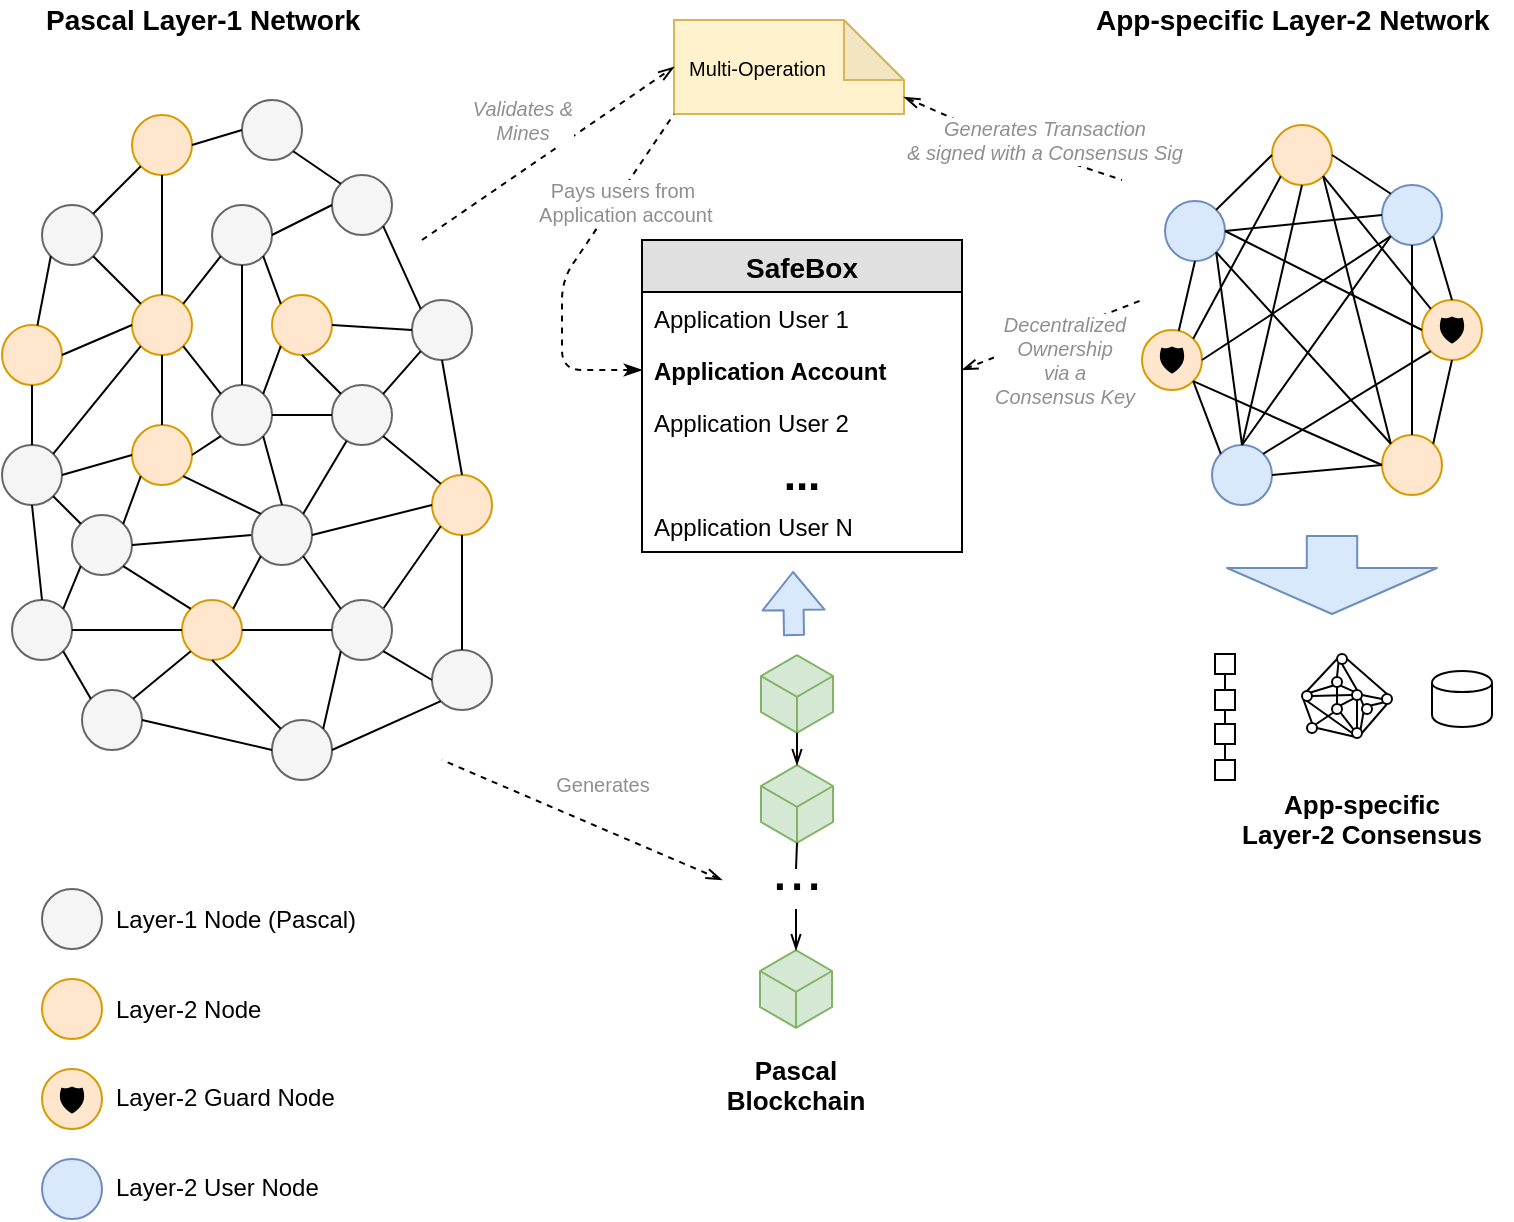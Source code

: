<mxfile version="11.2.3" pages="1"><diagram id="-ZQ9ge2ouqQaRFWxQ9Yk" name="Page-1"><mxGraphModel page="1" shadow="0" grid="1" dx="1038" dy="601" gridSize="10" guides="1" tooltips="1" connect="1" arrows="1" fold="1" pageScale="1" pageWidth="827" pageHeight="1169" math="0"><root><mxCell id="0"/><mxCell id="1" parent="0"/><mxCell id="J_0wgWNK7vFdRWLCr3R7-42" value="" style="ellipse;whiteSpace=wrap;html=1;aspect=fixed;rounded=0;fontSize=10;align=left;fillColor=#f5f5f5;strokeColor=#666666;fontColor=#333333;" parent="1" vertex="1"><mxGeometry x="40" width="30" height="30" as="geometry" y="132.5"/></mxCell><mxCell id="J_0wgWNK7vFdRWLCr3R7-43" value="" style="ellipse;whiteSpace=wrap;html=1;aspect=fixed;rounded=0;fontSize=10;align=left;fillColor=#ffe6cc;strokeColor=#d79b00;" parent="1" vertex="1"><mxGeometry x="85" width="30" height="30" as="geometry" y="87.5"/></mxCell><mxCell id="J_0wgWNK7vFdRWLCr3R7-44" value="" style="ellipse;whiteSpace=wrap;html=1;aspect=fixed;rounded=0;fontSize=10;align=left;fillColor=#ffe6cc;strokeColor=#d79b00;" parent="1" vertex="1"><mxGeometry x="85" width="30" height="30" as="geometry" y="177.5"/></mxCell><mxCell id="J_0wgWNK7vFdRWLCr3R7-45" value="" style="ellipse;whiteSpace=wrap;html=1;aspect=fixed;rounded=0;fontSize=10;align=left;fillColor=#f5f5f5;strokeColor=#666666;fontColor=#333333;" parent="1" vertex="1"><mxGeometry x="125" width="30" height="30" as="geometry" y="132.5"/></mxCell><mxCell id="J_0wgWNK7vFdRWLCr3R7-46" value="" style="endArrow=none;startArrow=none;html=1;fontSize=10;entryX=0;entryY=0;entryDx=0;entryDy=0;exitX=1;exitY=1;exitDx=0;exitDy=0;endFill=0;startFill=0;" target="J_0wgWNK7vFdRWLCr3R7-44" parent="1" source="J_0wgWNK7vFdRWLCr3R7-42" edge="1"><mxGeometry width="50" height="50" as="geometry" relative="1"><mxPoint x="45" as="sourcePoint" y="282.5"/><mxPoint x="95" as="targetPoint" y="232.5"/></mxGeometry></mxCell><mxCell id="J_0wgWNK7vFdRWLCr3R7-47" value="" style="endArrow=none;startArrow=none;html=1;fontSize=10;entryX=1;entryY=0;entryDx=0;entryDy=0;exitX=0;exitY=1;exitDx=0;exitDy=0;startFill=0;endFill=0;" target="J_0wgWNK7vFdRWLCr3R7-44" parent="1" source="J_0wgWNK7vFdRWLCr3R7-45" edge="1"><mxGeometry width="50" height="50" as="geometry" relative="1"><mxPoint x="45" as="sourcePoint" y="282.5"/><mxPoint x="95" as="targetPoint" y="232.5"/></mxGeometry></mxCell><mxCell id="J_0wgWNK7vFdRWLCr3R7-48" value="" style="endArrow=none;startArrow=none;html=1;fontSize=10;entryX=0;entryY=1;entryDx=0;entryDy=0;exitX=1;exitY=0;exitDx=0;exitDy=0;strokeWidth=1;startFill=0;endFill=0;" target="J_0wgWNK7vFdRWLCr3R7-43" parent="1" source="J_0wgWNK7vFdRWLCr3R7-42" edge="1"><mxGeometry width="50" height="50" as="geometry" relative="1"><mxPoint x="45" as="sourcePoint" y="282.5"/><mxPoint x="95" as="targetPoint" y="232.5"/></mxGeometry></mxCell><mxCell id="J_0wgWNK7vFdRWLCr3R7-49" value="" style="ellipse;whiteSpace=wrap;html=1;aspect=fixed;rounded=0;fontSize=10;align=left;fillColor=#f5f5f5;strokeColor=#666666;fontColor=#333333;" parent="1" vertex="1"><mxGeometry x="20" width="30" height="30" as="geometry" y="252.5"/></mxCell><mxCell id="J_0wgWNK7vFdRWLCr3R7-50" value="" style="ellipse;whiteSpace=wrap;html=1;aspect=fixed;rounded=0;fontSize=10;align=left;fillColor=#ffe6cc;strokeColor=#d79b00;" parent="1" vertex="1"><mxGeometry x="85" width="30" height="30" as="geometry" y="242.5"/></mxCell><mxCell id="J_0wgWNK7vFdRWLCr3R7-51" value="" style="ellipse;whiteSpace=wrap;html=1;aspect=fixed;rounded=0;fontSize=10;align=left;fillColor=#ffe6cc;strokeColor=#d79b00;" parent="1" vertex="1"><mxGeometry x="20" width="30" height="30" as="geometry" y="192.5"/></mxCell><mxCell id="J_0wgWNK7vFdRWLCr3R7-52" value="" style="ellipse;whiteSpace=wrap;html=1;aspect=fixed;rounded=0;fontSize=10;align=left;fillColor=#f5f5f5;strokeColor=#666666;fontColor=#333333;" parent="1" vertex="1"><mxGeometry x="55" width="30" height="30" as="geometry" y="287.5"/></mxCell><mxCell id="J_0wgWNK7vFdRWLCr3R7-53" value="" style="endArrow=none;startArrow=none;html=1;fontSize=10;entryX=0.5;entryY=1;entryDx=0;entryDy=0;exitX=0.5;exitY=0;exitDx=0;exitDy=0;startFill=0;endFill=0;" target="J_0wgWNK7vFdRWLCr3R7-51" parent="1" source="J_0wgWNK7vFdRWLCr3R7-49" edge="1"><mxGeometry width="50" height="50" as="geometry" relative="1"><mxPoint x="45" as="sourcePoint" y="437.5"/><mxPoint x="95" as="targetPoint" y="387.5"/></mxGeometry></mxCell><mxCell id="J_0wgWNK7vFdRWLCr3R7-54" value="" style="endArrow=none;startArrow=none;html=1;fontSize=10;entryX=0;entryY=0.5;entryDx=0;entryDy=0;exitX=1;exitY=0.5;exitDx=0;exitDy=0;startFill=0;endFill=0;" target="J_0wgWNK7vFdRWLCr3R7-58" parent="1" source="J_0wgWNK7vFdRWLCr3R7-52" edge="1"><mxGeometry width="50" height="50" as="geometry" relative="1"><mxPoint x="150" as="sourcePoint" y="300"/><mxPoint x="95" as="targetPoint" y="387.5"/></mxGeometry></mxCell><mxCell id="J_0wgWNK7vFdRWLCr3R7-55" value="" style="endArrow=none;startArrow=none;html=1;fontSize=10;entryX=0;entryY=0.5;entryDx=0;entryDy=0;exitX=1;exitY=0.5;exitDx=0;exitDy=0;strokeWidth=1;startFill=0;endFill=0;" target="J_0wgWNK7vFdRWLCr3R7-50" parent="1" source="J_0wgWNK7vFdRWLCr3R7-49" edge="1"><mxGeometry width="50" height="50" as="geometry" relative="1"><mxPoint x="45" as="sourcePoint" y="437.5"/><mxPoint x="95" as="targetPoint" y="387.5"/></mxGeometry></mxCell><mxCell id="J_0wgWNK7vFdRWLCr3R7-56" value="" style="ellipse;whiteSpace=wrap;html=1;aspect=fixed;rounded=0;fontSize=10;align=left;fillColor=#f5f5f5;strokeColor=#666666;fontColor=#333333;" parent="1" vertex="1"><mxGeometry x="125" width="30" height="30" as="geometry" y="222.5"/></mxCell><mxCell id="J_0wgWNK7vFdRWLCr3R7-57" value="" style="ellipse;whiteSpace=wrap;html=1;aspect=fixed;rounded=0;fontSize=10;align=left;fillColor=#ffe6cc;strokeColor=#d79b00;" parent="1" vertex="1"><mxGeometry x="155" width="30" height="30" as="geometry" y="177.5"/></mxCell><mxCell id="J_0wgWNK7vFdRWLCr3R7-58" value="" style="ellipse;whiteSpace=wrap;html=1;aspect=fixed;rounded=0;fontSize=10;align=left;fillColor=#f5f5f5;strokeColor=#666666;fontColor=#333333;" parent="1" vertex="1"><mxGeometry x="145" width="30" height="30" as="geometry" y="282.5"/></mxCell><mxCell id="J_0wgWNK7vFdRWLCr3R7-59" value="" style="ellipse;whiteSpace=wrap;html=1;aspect=fixed;rounded=0;fontSize=10;align=left;fillColor=#f5f5f5;strokeColor=#666666;fontColor=#333333;" parent="1" vertex="1"><mxGeometry x="185" width="30" height="30" as="geometry" y="222.5"/></mxCell><mxCell id="J_0wgWNK7vFdRWLCr3R7-60" value="" style="endArrow=none;startArrow=none;html=1;fontSize=10;entryX=0.5;entryY=0;entryDx=0;entryDy=0;exitX=1;exitY=1;exitDx=0;exitDy=0;startFill=0;endFill=0;" target="J_0wgWNK7vFdRWLCr3R7-58" parent="1" source="J_0wgWNK7vFdRWLCr3R7-56" edge="1"><mxGeometry width="50" height="50" as="geometry" relative="1"><mxPoint x="135" as="sourcePoint" y="357.5"/><mxPoint x="185" as="targetPoint" y="307.5"/></mxGeometry></mxCell><mxCell id="J_0wgWNK7vFdRWLCr3R7-61" value="" style="endArrow=none;startArrow=none;html=1;fontSize=10;entryX=1;entryY=0;entryDx=0;entryDy=0;startFill=0;endFill=0;" target="J_0wgWNK7vFdRWLCr3R7-58" parent="1" source="J_0wgWNK7vFdRWLCr3R7-59" edge="1"><mxGeometry width="50" height="50" as="geometry" relative="1"><mxPoint x="135" as="sourcePoint" y="357.5"/><mxPoint x="185" as="targetPoint" y="307.5"/></mxGeometry></mxCell><mxCell id="J_0wgWNK7vFdRWLCr3R7-62" value="" style="endArrow=none;startArrow=none;html=1;fontSize=10;entryX=0;entryY=1;entryDx=0;entryDy=0;exitX=1;exitY=0;exitDx=0;exitDy=0;strokeWidth=1;startFill=0;endFill=0;" target="J_0wgWNK7vFdRWLCr3R7-57" parent="1" source="J_0wgWNK7vFdRWLCr3R7-56" edge="1"><mxGeometry width="50" height="50" as="geometry" relative="1"><mxPoint x="135" as="sourcePoint" y="357.5"/><mxPoint x="185" as="targetPoint" y="307.5"/></mxGeometry></mxCell><mxCell id="J_0wgWNK7vFdRWLCr3R7-63" value="" style="endArrow=none;startArrow=none;html=1;strokeWidth=1;fontSize=3;entryX=0.5;entryY=1;entryDx=0;entryDy=0;exitX=0.5;exitY=0;exitDx=0;exitDy=0;startFill=0;endFill=0;" target="J_0wgWNK7vFdRWLCr3R7-44" parent="1" source="J_0wgWNK7vFdRWLCr3R7-50" edge="1"><mxGeometry width="50" height="50" as="geometry" relative="1"><mxPoint x="45" as="sourcePoint" y="432.5"/><mxPoint x="95" as="targetPoint" y="382.5"/></mxGeometry></mxCell><mxCell id="J_0wgWNK7vFdRWLCr3R7-64" value="" style="endArrow=none;startArrow=none;html=1;strokeWidth=1;fontSize=3;entryX=0;entryY=1;entryDx=0;entryDy=0;exitX=1;exitY=0.5;exitDx=0;exitDy=0;startFill=0;endFill=0;" target="J_0wgWNK7vFdRWLCr3R7-56" parent="1" source="J_0wgWNK7vFdRWLCr3R7-50" edge="1"><mxGeometry width="50" height="50" as="geometry" relative="1"><mxPoint x="45" as="sourcePoint" y="432.5"/><mxPoint x="95" as="targetPoint" y="382.5"/></mxGeometry></mxCell><mxCell id="J_0wgWNK7vFdRWLCr3R7-65" value="" style="endArrow=none;startArrow=none;html=1;fontSize=10;exitX=0.5;exitY=0;exitDx=0;exitDy=0;strokeWidth=1;startFill=0;endFill=0;" target="J_0wgWNK7vFdRWLCr3R7-43" parent="1" source="J_0wgWNK7vFdRWLCr3R7-44" edge="1"><mxGeometry width="50" height="50" as="geometry" relative="1"><mxPoint x="70.607" as="sourcePoint" y="161.893"/><mxPoint x="99.393" as="targetPoint" y="123.107"/></mxGeometry></mxCell><mxCell id="J_0wgWNK7vFdRWLCr3R7-66" value="" style="endArrow=none;startArrow=none;html=1;fontSize=10;entryX=0.5;entryY=1;entryDx=0;entryDy=0;exitX=0.5;exitY=0;exitDx=0;exitDy=0;strokeWidth=1;startFill=0;endFill=0;" target="J_0wgWNK7vFdRWLCr3R7-45" parent="1" source="J_0wgWNK7vFdRWLCr3R7-56" edge="1"><mxGeometry width="50" height="50" as="geometry" relative="1"><mxPoint x="80.607" as="sourcePoint" y="171.893"/><mxPoint x="109.393" as="targetPoint" y="133.107"/></mxGeometry></mxCell><mxCell id="J_0wgWNK7vFdRWLCr3R7-67" value="" style="endArrow=none;startArrow=none;html=1;fontSize=10;entryX=0;entryY=1;entryDx=0;entryDy=0;exitX=1;exitY=0;exitDx=0;exitDy=0;strokeWidth=1;startFill=0;endFill=0;" target="J_0wgWNK7vFdRWLCr3R7-44" parent="1" source="J_0wgWNK7vFdRWLCr3R7-49" edge="1"><mxGeometry width="50" height="50" as="geometry" relative="1"><mxPoint x="90.607" as="sourcePoint" y="181.893"/><mxPoint x="119.393" as="targetPoint" y="143.107"/></mxGeometry></mxCell><mxCell id="J_0wgWNK7vFdRWLCr3R7-68" value="" style="endArrow=none;startArrow=none;html=1;fontSize=10;entryX=0;entryY=0.5;entryDx=0;entryDy=0;exitX=1;exitY=0.5;exitDx=0;exitDy=0;strokeWidth=1;startFill=0;endFill=0;" target="J_0wgWNK7vFdRWLCr3R7-44" parent="1" source="J_0wgWNK7vFdRWLCr3R7-51" edge="1"><mxGeometry width="50" height="50" as="geometry" relative="1"><mxPoint x="100.607" as="sourcePoint" y="191.893"/><mxPoint x="129.393" as="targetPoint" y="153.107"/></mxGeometry></mxCell><mxCell id="J_0wgWNK7vFdRWLCr3R7-69" value="" style="endArrow=none;startArrow=none;html=1;fontSize=10;exitX=0;exitY=1;exitDx=0;exitDy=0;strokeWidth=1;startFill=0;endFill=0;" target="J_0wgWNK7vFdRWLCr3R7-51" parent="1" source="J_0wgWNK7vFdRWLCr3R7-42" edge="1"><mxGeometry width="50" height="50" as="geometry" relative="1"><mxPoint x="110.607" as="sourcePoint" y="201.893"/><mxPoint x="139.393" as="targetPoint" y="163.107"/></mxGeometry></mxCell><mxCell id="J_0wgWNK7vFdRWLCr3R7-70" value="" style="endArrow=none;startArrow=none;html=1;fontSize=10;entryX=1;entryY=0;entryDx=0;entryDy=0;exitX=0;exitY=1;exitDx=0;exitDy=0;strokeWidth=1;startFill=0;endFill=0;" target="J_0wgWNK7vFdRWLCr3R7-52" parent="1" source="J_0wgWNK7vFdRWLCr3R7-50" edge="1"><mxGeometry width="50" height="50" as="geometry" relative="1"><mxPoint x="120.607" as="sourcePoint" y="211.893"/><mxPoint x="149.393" as="targetPoint" y="173.107"/></mxGeometry></mxCell><mxCell id="J_0wgWNK7vFdRWLCr3R7-71" value="" style="ellipse;whiteSpace=wrap;html=1;aspect=fixed;rounded=0;fontSize=10;align=left;fillColor=#ffe6cc;strokeColor=#d79b00;" parent="1" vertex="1"><mxGeometry x="110" width="30" height="30" as="geometry" y="330"/></mxCell><mxCell id="J_0wgWNK7vFdRWLCr3R7-72" value="" style="ellipse;whiteSpace=wrap;html=1;aspect=fixed;rounded=0;fontSize=10;align=left;fillColor=#f5f5f5;strokeColor=#666666;fontColor=#333333;" parent="1" vertex="1"><mxGeometry x="140" width="30" height="30" as="geometry" y="80"/></mxCell><mxCell id="J_0wgWNK7vFdRWLCr3R7-73" value="" style="ellipse;whiteSpace=wrap;html=1;aspect=fixed;rounded=0;fontSize=10;align=left;fillColor=#f5f5f5;strokeColor=#666666;fontColor=#333333;" parent="1" vertex="1"><mxGeometry x="185" width="30" height="30" as="geometry" y="117.5"/></mxCell><mxCell id="J_0wgWNK7vFdRWLCr3R7-74" value="" style="ellipse;whiteSpace=wrap;html=1;aspect=fixed;rounded=0;fontSize=10;align=left;fillColor=#f5f5f5;strokeColor=#666666;fontColor=#333333;" parent="1" vertex="1"><mxGeometry x="225" width="30" height="30" as="geometry" y="180"/></mxCell><mxCell id="J_0wgWNK7vFdRWLCr3R7-75" value="" style="endArrow=none;startArrow=none;html=1;fontSize=10;entryX=1;entryY=1;entryDx=0;entryDy=0;exitX=0;exitY=0;exitDx=0;exitDy=0;startFill=0;endFill=0;" target="J_0wgWNK7vFdRWLCr3R7-52" parent="1" source="J_0wgWNK7vFdRWLCr3R7-71" edge="1"><mxGeometry width="50" height="50" as="geometry" relative="1"><mxPoint x="95" as="sourcePoint" y="312.5"/><mxPoint x="155" as="targetPoint" y="307.5"/></mxGeometry></mxCell><mxCell id="J_0wgWNK7vFdRWLCr3R7-76" value="" style="endArrow=none;startArrow=none;html=1;fontSize=10;entryX=1;entryY=1;entryDx=0;entryDy=0;exitX=0;exitY=0;exitDx=0;exitDy=0;startFill=0;endFill=0;" target="J_0wgWNK7vFdRWLCr3R7-49" parent="1" source="J_0wgWNK7vFdRWLCr3R7-52" edge="1"><mxGeometry width="50" height="50" as="geometry" relative="1"><mxPoint x="105" as="sourcePoint" y="322.5"/><mxPoint x="165" as="targetPoint" y="317.5"/></mxGeometry></mxCell><mxCell id="J_0wgWNK7vFdRWLCr3R7-77" value="" style="endArrow=none;startArrow=none;html=1;fontSize=10;entryX=0;entryY=1;entryDx=0;entryDy=0;exitX=1;exitY=0;exitDx=0;exitDy=0;startFill=0;endFill=0;" target="J_0wgWNK7vFdRWLCr3R7-58" parent="1" source="J_0wgWNK7vFdRWLCr3R7-71" edge="1"><mxGeometry width="50" height="50" as="geometry" relative="1"><mxPoint x="115" as="sourcePoint" y="332.5"/><mxPoint x="175" as="targetPoint" y="327.5"/></mxGeometry></mxCell><mxCell id="J_0wgWNK7vFdRWLCr3R7-78" value="" style="endArrow=none;startArrow=none;html=1;fontSize=10;entryX=0;entryY=0.5;entryDx=0;entryDy=0;exitX=1;exitY=0.5;exitDx=0;exitDy=0;startFill=0;endFill=0;" target="J_0wgWNK7vFdRWLCr3R7-72" parent="1" source="J_0wgWNK7vFdRWLCr3R7-43" edge="1"><mxGeometry width="50" height="50" as="geometry" relative="1"><mxPoint x="95" as="sourcePoint" y="312.5"/><mxPoint x="155" as="targetPoint" y="307.5"/></mxGeometry></mxCell><mxCell id="J_0wgWNK7vFdRWLCr3R7-79" value="" style="endArrow=none;startArrow=none;html=1;fontSize=10;entryX=0;entryY=0.5;entryDx=0;entryDy=0;exitX=1;exitY=0.5;exitDx=0;exitDy=0;startFill=0;endFill=0;" target="J_0wgWNK7vFdRWLCr3R7-73" parent="1" source="J_0wgWNK7vFdRWLCr3R7-45" edge="1"><mxGeometry width="50" height="50" as="geometry" relative="1"><mxPoint x="125" as="sourcePoint" y="112.5"/><mxPoint x="150" as="targetPoint" y="105"/></mxGeometry></mxCell><mxCell id="J_0wgWNK7vFdRWLCr3R7-80" value="" style="endArrow=none;startArrow=none;html=1;fontSize=10;entryX=0;entryY=0.5;entryDx=0;entryDy=0;exitX=1;exitY=0.5;exitDx=0;exitDy=0;startFill=0;endFill=0;" target="J_0wgWNK7vFdRWLCr3R7-74" parent="1" source="J_0wgWNK7vFdRWLCr3R7-57" edge="1"><mxGeometry width="50" height="50" as="geometry" relative="1"><mxPoint x="135" as="sourcePoint" y="122.5"/><mxPoint x="160" as="targetPoint" y="115"/></mxGeometry></mxCell><mxCell id="J_0wgWNK7vFdRWLCr3R7-81" value="" style="endArrow=none;startArrow=none;html=1;fontSize=10;entryX=0;entryY=0;entryDx=0;entryDy=0;exitX=1;exitY=1;exitDx=0;exitDy=0;startFill=0;endFill=0;" target="J_0wgWNK7vFdRWLCr3R7-73" parent="1" source="J_0wgWNK7vFdRWLCr3R7-72" edge="1"><mxGeometry width="50" height="50" as="geometry" relative="1"><mxPoint x="145" as="sourcePoint" y="132.5"/><mxPoint x="170" as="targetPoint" y="125"/></mxGeometry></mxCell><mxCell id="J_0wgWNK7vFdRWLCr3R7-82" value="" style="endArrow=none;startArrow=none;html=1;fontSize=10;entryX=0;entryY=0;entryDx=0;entryDy=0;exitX=1;exitY=1;exitDx=0;exitDy=0;startFill=0;endFill=0;" target="J_0wgWNK7vFdRWLCr3R7-74" parent="1" source="J_0wgWNK7vFdRWLCr3R7-73" edge="1"><mxGeometry width="50" height="50" as="geometry" relative="1"><mxPoint x="155" as="sourcePoint" y="142.5"/><mxPoint x="180" as="targetPoint" y="135"/></mxGeometry></mxCell><mxCell id="J_0wgWNK7vFdRWLCr3R7-83" value="" style="endArrow=none;startArrow=none;html=1;fontSize=10;entryX=0;entryY=1;entryDx=0;entryDy=0;exitX=1;exitY=0;exitDx=0;exitDy=0;startFill=0;endFill=0;" target="J_0wgWNK7vFdRWLCr3R7-74" parent="1" source="J_0wgWNK7vFdRWLCr3R7-59" edge="1"><mxGeometry width="50" height="50" as="geometry" relative="1"><mxPoint x="165" as="sourcePoint" y="152.5"/><mxPoint x="190" as="targetPoint" y="145"/></mxGeometry></mxCell><mxCell id="J_0wgWNK7vFdRWLCr3R7-84" value="" style="ellipse;whiteSpace=wrap;html=1;aspect=fixed;rounded=0;fontSize=10;align=left;fillColor=#ffe6cc;strokeColor=#d79b00;" parent="1" vertex="1"><mxGeometry x="235" width="30" height="30" as="geometry" y="267.5"/></mxCell><mxCell id="J_0wgWNK7vFdRWLCr3R7-85" value="" style="endArrow=none;startArrow=none;html=1;fontSize=10;entryX=0;entryY=0.5;entryDx=0;entryDy=0;startFill=0;endFill=0;exitX=1;exitY=0.5;exitDx=0;exitDy=0;" target="J_0wgWNK7vFdRWLCr3R7-84" parent="1" source="J_0wgWNK7vFdRWLCr3R7-58" edge="1"><mxGeometry width="50" height="50" as="geometry" relative="1"><mxPoint x="194.053" as="sourcePoint" y="266.271"/><mxPoint x="180.607" as="targetPoint" y="296.893"/></mxGeometry></mxCell><mxCell id="J_0wgWNK7vFdRWLCr3R7-86" value="" style="endArrow=none;startArrow=none;html=1;fontSize=10;entryX=0.5;entryY=1;entryDx=0;entryDy=0;startFill=0;endFill=0;exitX=0.5;exitY=0;exitDx=0;exitDy=0;" target="J_0wgWNK7vFdRWLCr3R7-74" parent="1" source="J_0wgWNK7vFdRWLCr3R7-84" edge="1"><mxGeometry width="50" height="50" as="geometry" relative="1"><mxPoint x="204.053" as="sourcePoint" y="276.271"/><mxPoint x="190.607" as="targetPoint" y="306.893"/></mxGeometry></mxCell><mxCell id="J_0wgWNK7vFdRWLCr3R7-87" value="" style="endArrow=none;startArrow=none;html=1;fontSize=10;entryX=1;entryY=1;entryDx=0;entryDy=0;startFill=0;endFill=0;exitX=0;exitY=0;exitDx=0;exitDy=0;" target="J_0wgWNK7vFdRWLCr3R7-59" parent="1" source="J_0wgWNK7vFdRWLCr3R7-84" edge="1"><mxGeometry width="50" height="50" as="geometry" relative="1"><mxPoint x="214.053" as="sourcePoint" y="286.271"/><mxPoint x="200.607" as="targetPoint" y="316.893"/></mxGeometry></mxCell><mxCell id="J_0wgWNK7vFdRWLCr3R7-88" value="" style="endArrow=none;startArrow=none;html=1;fontSize=10;entryX=0;entryY=0;entryDx=0;entryDy=0;startFill=0;endFill=0;exitX=1;exitY=1;exitDx=0;exitDy=0;" target="J_0wgWNK7vFdRWLCr3R7-56" parent="1" source="J_0wgWNK7vFdRWLCr3R7-44" edge="1"><mxGeometry width="50" height="50" as="geometry" relative="1"><mxPoint x="224.053" as="sourcePoint" y="296.271"/><mxPoint x="210.607" as="targetPoint" y="326.893"/></mxGeometry></mxCell><mxCell id="J_0wgWNK7vFdRWLCr3R7-89" value="" style="endArrow=none;startArrow=none;html=1;fontSize=10;entryX=1;entryY=1;entryDx=0;entryDy=0;startFill=0;endFill=0;exitX=0;exitY=0;exitDx=0;exitDy=0;" target="J_0wgWNK7vFdRWLCr3R7-50" parent="1" source="J_0wgWNK7vFdRWLCr3R7-58" edge="1"><mxGeometry width="50" height="50" as="geometry" relative="1"><mxPoint x="234.053" as="sourcePoint" y="306.271"/><mxPoint x="220.607" as="targetPoint" y="336.893"/></mxGeometry></mxCell><mxCell id="J_0wgWNK7vFdRWLCr3R7-90" value="" style="endArrow=none;startArrow=none;html=1;fontSize=10;entryX=1;entryY=1;entryDx=0;entryDy=0;startFill=0;endFill=0;exitX=0;exitY=0;exitDx=0;exitDy=0;" target="J_0wgWNK7vFdRWLCr3R7-45" parent="1" source="J_0wgWNK7vFdRWLCr3R7-57" edge="1"><mxGeometry width="50" height="50" as="geometry" relative="1"><mxPoint x="244.053" as="sourcePoint" y="316.271"/><mxPoint x="230.607" as="targetPoint" y="346.893"/></mxGeometry></mxCell><mxCell id="J_0wgWNK7vFdRWLCr3R7-91" value="" style="endArrow=none;startArrow=none;html=1;fontSize=10;entryX=0;entryY=0;entryDx=0;entryDy=0;startFill=0;endFill=0;exitX=0.5;exitY=1;exitDx=0;exitDy=0;" target="J_0wgWNK7vFdRWLCr3R7-59" parent="1" source="J_0wgWNK7vFdRWLCr3R7-57" edge="1"><mxGeometry width="50" height="50" as="geometry" relative="1"><mxPoint x="254.053" as="sourcePoint" y="326.271"/><mxPoint x="240.607" as="targetPoint" y="356.893"/></mxGeometry></mxCell><mxCell id="J_0wgWNK7vFdRWLCr3R7-92" value="" style="endArrow=none;startArrow=none;html=1;fontSize=10;entryX=1;entryY=0.5;entryDx=0;entryDy=0;startFill=0;endFill=0;exitX=0;exitY=0.5;exitDx=0;exitDy=0;" target="J_0wgWNK7vFdRWLCr3R7-56" parent="1" source="J_0wgWNK7vFdRWLCr3R7-59" edge="1"><mxGeometry width="50" height="50" as="geometry" relative="1"><mxPoint x="264.053" as="sourcePoint" y="336.271"/><mxPoint x="250.607" as="targetPoint" y="366.893"/></mxGeometry></mxCell><mxCell id="J_0wgWNK7vFdRWLCr3R7-93" value="" style="endArrow=none;startArrow=none;html=1;fontSize=10;entryX=1;entryY=0;entryDx=0;entryDy=0;startFill=0;endFill=0;exitX=0;exitY=1;exitDx=0;exitDy=0;" target="J_0wgWNK7vFdRWLCr3R7-94" parent="1" source="J_0wgWNK7vFdRWLCr3R7-84" edge="1"><mxGeometry width="50" height="50" as="geometry" relative="1"><mxPoint x="230" as="sourcePoint" y="283"/><mxPoint x="260.607" as="targetPoint" y="376.893"/></mxGeometry></mxCell><mxCell id="J_0wgWNK7vFdRWLCr3R7-94" value="" style="ellipse;whiteSpace=wrap;html=1;aspect=fixed;rounded=0;fontSize=10;align=left;fillColor=#f5f5f5;strokeColor=#666666;fontColor=#333333;" parent="1" vertex="1"><mxGeometry x="185" width="30" height="30" as="geometry" y="330"/></mxCell><mxCell id="J_0wgWNK7vFdRWLCr3R7-96" value="" style="endArrow=none;startArrow=none;html=1;fontSize=10;entryX=0;entryY=0.5;entryDx=0;entryDy=0;startFill=0;endFill=0;exitX=1;exitY=0.5;exitDx=0;exitDy=0;" target="J_0wgWNK7vFdRWLCr3R7-94" parent="1" source="J_0wgWNK7vFdRWLCr3R7-71" edge="1"><mxGeometry width="50" height="50" as="geometry" relative="1"><mxPoint x="234.393" as="sourcePoint" y="303.107"/><mxPoint x="210" as="targetPoint" y="340"/></mxGeometry></mxCell><mxCell id="J_0wgWNK7vFdRWLCr3R7-97" value="" style="endArrow=none;startArrow=none;html=1;fontSize=10;entryX=0;entryY=0;entryDx=0;entryDy=0;startFill=0;endFill=0;exitX=1;exitY=1;exitDx=0;exitDy=0;" target="J_0wgWNK7vFdRWLCr3R7-94" parent="1" source="J_0wgWNK7vFdRWLCr3R7-58" edge="1"><mxGeometry width="50" height="50" as="geometry" relative="1"><mxPoint x="244.393" as="sourcePoint" y="313.107"/><mxPoint x="220" as="targetPoint" y="350"/></mxGeometry></mxCell><mxCell id="J_0wgWNK7vFdRWLCr3R7-98" value="&lt;div align=&quot;left&quot;&gt;Pascal Layer-1 Network&lt;br&gt;&lt;/div&gt;" style="text;html=1;strokeColor=none;fillColor=none;align=left;verticalAlign=middle;whiteSpace=wrap;rounded=0;fontSize=14;strokeWidth=4;fontStyle=1" parent="1" vertex="1"><mxGeometry x="40" width="210" height="20" as="geometry" y="30"/></mxCell><mxCell id="J_0wgWNK7vFdRWLCr3R7-99" value="" style="ellipse;whiteSpace=wrap;html=1;aspect=fixed;rounded=0;fontSize=10;align=left;fillColor=#ffe6cc;strokeColor=#d79b00;" parent="1" vertex="1"><mxGeometry x="655" width="30" height="30" as="geometry" y="92.5"/></mxCell><mxCell id="J_0wgWNK7vFdRWLCr3R7-100" value="" style="ellipse;whiteSpace=wrap;html=1;aspect=fixed;rounded=0;fontSize=10;align=left;fillColor=#dae8fc;strokeColor=#6c8ebf;" parent="1" vertex="1"><mxGeometry x="710" width="30" height="30" as="geometry" y="122.5"/></mxCell><mxCell id="J_0wgWNK7vFdRWLCr3R7-101" value="" style="ellipse;whiteSpace=wrap;html=1;aspect=fixed;rounded=0;fontSize=10;align=left;fillColor=#dae8fc;strokeColor=#6c8ebf;" parent="1" vertex="1"><mxGeometry x="601.5" width="30" height="30" as="geometry" y="130.5"/></mxCell><mxCell id="J_0wgWNK7vFdRWLCr3R7-102" value="" style="ellipse;whiteSpace=wrap;html=1;aspect=fixed;rounded=0;fontSize=10;align=left;fillColor=#f5f5f5;strokeColor=#666666;fontColor=#333333;" parent="1" vertex="1"><mxGeometry x="25" width="30" height="30" as="geometry" y="330"/></mxCell><mxCell id="J_0wgWNK7vFdRWLCr3R7-103" value="" style="ellipse;whiteSpace=wrap;html=1;aspect=fixed;rounded=0;fontSize=10;align=left;fillColor=#f5f5f5;strokeColor=#666666;fontColor=#333333;" parent="1" vertex="1"><mxGeometry x="60" width="30" height="30" as="geometry" y="375"/></mxCell><mxCell id="J_0wgWNK7vFdRWLCr3R7-105" value="" style="ellipse;whiteSpace=wrap;html=1;aspect=fixed;rounded=0;fontSize=10;align=left;fillColor=#f5f5f5;strokeColor=#666666;fontColor=#333333;" parent="1" vertex="1"><mxGeometry x="155" width="30" height="30" as="geometry" y="390"/></mxCell><mxCell id="J_0wgWNK7vFdRWLCr3R7-106" value="" style="endArrow=none;startArrow=none;html=1;fontSize=10;entryX=1;entryY=0.5;entryDx=0;entryDy=0;exitX=0;exitY=0.5;exitDx=0;exitDy=0;startFill=0;endFill=0;" target="J_0wgWNK7vFdRWLCr3R7-103" parent="1" source="J_0wgWNK7vFdRWLCr3R7-105" edge="1"><mxGeometry width="50" height="50" as="geometry" relative="1"><mxPoint x="124.393" as="sourcePoint" y="344.393"/><mxPoint x="90.607" as="targetPoint" y="323.107"/></mxGeometry></mxCell><mxCell id="J_0wgWNK7vFdRWLCr3R7-107" value="" style="endArrow=none;startArrow=none;html=1;fontSize=10;entryX=1;entryY=1;entryDx=0;entryDy=0;startFill=0;endFill=0;exitX=0;exitY=0;exitDx=0;exitDy=0;" target="J_0wgWNK7vFdRWLCr3R7-102" parent="1" source="J_0wgWNK7vFdRWLCr3R7-103" edge="1"><mxGeometry width="50" height="50" as="geometry" relative="1"><mxPoint x="60" as="sourcePoint" y="390"/><mxPoint x="100.607" as="targetPoint" y="333.107"/></mxGeometry></mxCell><mxCell id="J_0wgWNK7vFdRWLCr3R7-108" value="" style="endArrow=none;startArrow=none;html=1;fontSize=10;entryX=0.5;entryY=0;entryDx=0;entryDy=0;exitX=0.5;exitY=1;exitDx=0;exitDy=0;startFill=0;endFill=0;" target="J_0wgWNK7vFdRWLCr3R7-102" parent="1" source="J_0wgWNK7vFdRWLCr3R7-49" edge="1"><mxGeometry width="50" height="50" as="geometry" relative="1"><mxPoint x="144.393" as="sourcePoint" y="364.393"/><mxPoint x="110.607" as="targetPoint" y="343.107"/></mxGeometry></mxCell><mxCell id="J_0wgWNK7vFdRWLCr3R7-109" value="" style="endArrow=none;startArrow=none;html=1;fontSize=10;entryX=1;entryY=0;entryDx=0;entryDy=0;exitX=0;exitY=1;exitDx=0;exitDy=0;startFill=0;endFill=0;" target="J_0wgWNK7vFdRWLCr3R7-102" parent="1" source="J_0wgWNK7vFdRWLCr3R7-52" edge="1"><mxGeometry width="50" height="50" as="geometry" relative="1"><mxPoint x="154.393" as="sourcePoint" y="374.393"/><mxPoint x="120.607" as="targetPoint" y="353.107"/></mxGeometry></mxCell><mxCell id="J_0wgWNK7vFdRWLCr3R7-110" value="" style="endArrow=none;startArrow=none;html=1;fontSize=10;entryX=1;entryY=0;entryDx=0;entryDy=0;exitX=0;exitY=1;exitDx=0;exitDy=0;startFill=0;endFill=0;" target="J_0wgWNK7vFdRWLCr3R7-103" parent="1" source="J_0wgWNK7vFdRWLCr3R7-71" edge="1"><mxGeometry width="50" height="50" as="geometry" relative="1"><mxPoint x="164.393" as="sourcePoint" y="384.393"/><mxPoint x="130.607" as="targetPoint" y="363.107"/></mxGeometry></mxCell><mxCell id="J_0wgWNK7vFdRWLCr3R7-111" value="" style="endArrow=none;startArrow=none;html=1;fontSize=10;entryX=0.5;entryY=1;entryDx=0;entryDy=0;exitX=0;exitY=0;exitDx=0;exitDy=0;startFill=0;endFill=0;" target="J_0wgWNK7vFdRWLCr3R7-71" parent="1" source="J_0wgWNK7vFdRWLCr3R7-105" edge="1"><mxGeometry width="50" height="50" as="geometry" relative="1"><mxPoint x="174.393" as="sourcePoint" y="394.393"/><mxPoint x="140.607" as="targetPoint" y="373.107"/></mxGeometry></mxCell><mxCell id="J_0wgWNK7vFdRWLCr3R7-112" value="" style="endArrow=none;startArrow=none;html=1;fontSize=10;entryX=1;entryY=0;entryDx=0;entryDy=0;exitX=0;exitY=1;exitDx=0;exitDy=0;startFill=0;endFill=0;" target="J_0wgWNK7vFdRWLCr3R7-105" parent="1" source="J_0wgWNK7vFdRWLCr3R7-94" edge="1"><mxGeometry width="50" height="50" as="geometry" relative="1"><mxPoint x="184.393" as="sourcePoint" y="404.393"/><mxPoint x="150.607" as="targetPoint" y="383.107"/></mxGeometry></mxCell><mxCell id="J_0wgWNK7vFdRWLCr3R7-113" value="" style="ellipse;whiteSpace=wrap;html=1;aspect=fixed;rounded=0;fontSize=10;align=left;fillColor=#f5f5f5;strokeColor=#666666;fontColor=#333333;" parent="1" vertex="1"><mxGeometry x="235" width="30" height="30" as="geometry" y="355"/></mxCell><mxCell id="J_0wgWNK7vFdRWLCr3R7-114" value="" style="endArrow=none;startArrow=none;html=1;fontSize=10;entryX=1;entryY=1;entryDx=0;entryDy=0;exitX=0;exitY=0.5;exitDx=0;exitDy=0;startFill=0;endFill=0;" target="J_0wgWNK7vFdRWLCr3R7-94" parent="1" source="J_0wgWNK7vFdRWLCr3R7-113" edge="1"><mxGeometry width="50" height="50" as="geometry" relative="1"><mxPoint x="169.393" as="sourcePoint" y="404.393"/><mxPoint x="135" as="targetPoint" y="370"/></mxGeometry></mxCell><mxCell id="J_0wgWNK7vFdRWLCr3R7-115" value="" style="endArrow=none;startArrow=none;html=1;fontSize=10;entryX=1;entryY=0.5;entryDx=0;entryDy=0;exitX=0;exitY=1;exitDx=0;exitDy=0;startFill=0;endFill=0;" target="J_0wgWNK7vFdRWLCr3R7-105" parent="1" source="J_0wgWNK7vFdRWLCr3R7-113" edge="1"><mxGeometry width="50" height="50" as="geometry" relative="1"><mxPoint x="179.393" as="sourcePoint" y="414.393"/><mxPoint x="145" as="targetPoint" y="380"/></mxGeometry></mxCell><mxCell id="J_0wgWNK7vFdRWLCr3R7-116" value="" style="endArrow=none;startArrow=none;html=1;fontSize=10;entryX=0.5;entryY=1;entryDx=0;entryDy=0;exitX=0.5;exitY=0;exitDx=0;exitDy=0;startFill=0;endFill=0;" target="J_0wgWNK7vFdRWLCr3R7-84" parent="1" source="J_0wgWNK7vFdRWLCr3R7-113" edge="1"><mxGeometry width="50" height="50" as="geometry" relative="1"><mxPoint x="189.393" as="sourcePoint" y="424.393"/><mxPoint x="155" as="targetPoint" y="390"/></mxGeometry></mxCell><mxCell id="J_0wgWNK7vFdRWLCr3R7-117" value="" style="endArrow=none;startArrow=none;html=1;fontSize=10;entryX=1;entryY=0.5;entryDx=0;entryDy=0;exitX=0;exitY=0.5;exitDx=0;exitDy=0;startFill=0;endFill=0;" target="J_0wgWNK7vFdRWLCr3R7-102" parent="1" source="J_0wgWNK7vFdRWLCr3R7-71" edge="1"><mxGeometry width="50" height="50" as="geometry" relative="1"><mxPoint x="124.393" as="sourcePoint" y="365.607"/><mxPoint x="95.607" as="targetPoint" y="389.393"/></mxGeometry></mxCell><mxCell id="i9bgjvZoV_V04Z5FYGIo-1" value="" style="ellipse;whiteSpace=wrap;html=1;aspect=fixed;rounded=0;fontSize=10;align=left;fillColor=#ffe6cc;strokeColor=#d79b00;" parent="1" vertex="1"><mxGeometry x="710" width="30" height="30" as="geometry" y="247.5"/></mxCell><mxCell id="i9bgjvZoV_V04Z5FYGIo-2" value="&lt;span style='font: 16px/1.2 &quot;helvetica&quot;; color: rgb(0, 0, 0); text-transform: none; text-indent: 0px; letter-spacing: normal; text-decoration: none; word-spacing: 0px; display: inline; white-space: normal; font-size-adjust: none; font-stretch: normal; float: none; overflow-wrap: normal;'&gt; 🛡️&lt;/span&gt;" style="ellipse;whiteSpace=wrap;html=1;aspect=fixed;rounded=0;fontSize=10;align=center;fillColor=#ffe6cc;strokeColor=#d79b00;labelBackgroundColor=none;" parent="1" vertex="1"><mxGeometry x="730" width="30" height="30" as="geometry" y="180"/></mxCell><mxCell id="i9bgjvZoV_V04Z5FYGIo-3" value=" 🛡️" style="ellipse;whiteSpace=wrap;html=1;aspect=fixed;rounded=0;fontSize=16;align=center;fillColor=#ffe6cc;strokeColor=#d79b00;" parent="1" vertex="1"><mxGeometry x="590" width="30" height="30" as="geometry" y="195"/></mxCell><mxCell id="i9bgjvZoV_V04Z5FYGIo-4" value="" style="ellipse;whiteSpace=wrap;html=1;aspect=fixed;rounded=0;fontSize=10;align=left;fillColor=#dae8fc;strokeColor=#6c8ebf;" parent="1" vertex="1"><mxGeometry x="625" width="30" height="30" as="geometry" y="252.5"/></mxCell><mxCell id="i9bgjvZoV_V04Z5FYGIo-5" value="" style="endArrow=none;startArrow=none;html=1;fontSize=10;entryX=1;entryY=0;entryDx=0;entryDy=0;exitX=0;exitY=0.5;exitDx=0;exitDy=0;startFill=0;endFill=0;" target="J_0wgWNK7vFdRWLCr3R7-101" parent="1" source="J_0wgWNK7vFdRWLCr3R7-99" edge="1"><mxGeometry width="50" height="50" as="geometry" relative="1"><mxPoint x="294.393" as="sourcePoint" y="410.607"/><mxPoint x="240" as="targetPoint" y="435"/></mxGeometry></mxCell><mxCell id="i9bgjvZoV_V04Z5FYGIo-6" value="" style="endArrow=none;startArrow=none;html=1;fontSize=10;entryX=0.5;entryY=1;entryDx=0;entryDy=0;startFill=0;endFill=0;" target="J_0wgWNK7vFdRWLCr3R7-101" parent="1" source="i9bgjvZoV_V04Z5FYGIo-3" edge="1"><mxGeometry width="50" height="50" as="geometry" relative="1"><mxPoint x="660" as="sourcePoint" y="117.5"/><mxPoint x="630.607" as="targetPoint" y="136.893"/></mxGeometry></mxCell><mxCell id="i9bgjvZoV_V04Z5FYGIo-7" value="" style="endArrow=none;startArrow=none;html=1;fontSize=10;entryX=1;entryY=1;entryDx=0;entryDy=0;exitX=0;exitY=0;exitDx=0;exitDy=0;startFill=0;endFill=0;" target="i9bgjvZoV_V04Z5FYGIo-3" parent="1" source="i9bgjvZoV_V04Z5FYGIo-4" edge="1"><mxGeometry width="50" height="50" as="geometry" relative="1"><mxPoint x="670" as="sourcePoint" y="127.5"/><mxPoint x="640.607" as="targetPoint" y="146.893"/></mxGeometry></mxCell><mxCell id="i9bgjvZoV_V04Z5FYGIo-8" value="" style="endArrow=none;startArrow=none;html=1;fontSize=10;entryX=1;entryY=0.5;entryDx=0;entryDy=0;exitX=0;exitY=0.5;exitDx=0;exitDy=0;startFill=0;endFill=0;" target="i9bgjvZoV_V04Z5FYGIo-4" parent="1" source="i9bgjvZoV_V04Z5FYGIo-1" edge="1"><mxGeometry width="50" height="50" as="geometry" relative="1"><mxPoint x="680" as="sourcePoint" y="137.5"/><mxPoint x="650.607" as="targetPoint" y="156.893"/></mxGeometry></mxCell><mxCell id="i9bgjvZoV_V04Z5FYGIo-9" value="" style="endArrow=none;startArrow=none;html=1;fontSize=10;entryX=1;entryY=0;entryDx=0;entryDy=0;exitX=0.5;exitY=1;exitDx=0;exitDy=0;startFill=0;endFill=0;" target="i9bgjvZoV_V04Z5FYGIo-1" parent="1" source="i9bgjvZoV_V04Z5FYGIo-2" edge="1"><mxGeometry width="50" height="50" as="geometry" relative="1"><mxPoint x="690" as="sourcePoint" y="147.5"/><mxPoint x="660.607" as="targetPoint" y="166.893"/></mxGeometry></mxCell><mxCell id="i9bgjvZoV_V04Z5FYGIo-10" value="" style="endArrow=none;startArrow=none;html=1;fontSize=10;entryX=0.5;entryY=0;entryDx=0;entryDy=0;exitX=1;exitY=1;exitDx=0;exitDy=0;startFill=0;endFill=0;" target="i9bgjvZoV_V04Z5FYGIo-2" parent="1" source="J_0wgWNK7vFdRWLCr3R7-100" edge="1"><mxGeometry width="50" height="50" as="geometry" relative="1"><mxPoint x="700" as="sourcePoint" y="157.5"/><mxPoint x="670.607" as="targetPoint" y="176.893"/></mxGeometry></mxCell><mxCell id="i9bgjvZoV_V04Z5FYGIo-11" value="" style="endArrow=none;startArrow=none;html=1;fontSize=10;entryX=1;entryY=0.5;entryDx=0;entryDy=0;exitX=0;exitY=0;exitDx=0;exitDy=0;startFill=0;endFill=0;" target="J_0wgWNK7vFdRWLCr3R7-99" parent="1" source="J_0wgWNK7vFdRWLCr3R7-100" edge="1"><mxGeometry width="50" height="50" as="geometry" relative="1"><mxPoint x="710" as="sourcePoint" y="167.5"/><mxPoint x="680.607" as="targetPoint" y="186.893"/></mxGeometry></mxCell><mxCell id="i9bgjvZoV_V04Z5FYGIo-12" value="" style="endArrow=none;startArrow=none;html=1;fontSize=10;entryX=0;entryY=1;entryDx=0;entryDy=0;exitX=1;exitY=0;exitDx=0;exitDy=0;startFill=0;endFill=0;" target="J_0wgWNK7vFdRWLCr3R7-99" parent="1" source="i9bgjvZoV_V04Z5FYGIo-3" edge="1"><mxGeometry width="50" height="50" as="geometry" relative="1"><mxPoint x="720" as="sourcePoint" y="177.5"/><mxPoint x="690.607" as="targetPoint" y="196.893"/></mxGeometry></mxCell><mxCell id="i9bgjvZoV_V04Z5FYGIo-13" value="" style="endArrow=none;startArrow=none;html=1;fontSize=10;entryX=0.5;entryY=0;entryDx=0;entryDy=0;exitX=0.5;exitY=1;exitDx=0;exitDy=0;startFill=0;endFill=0;" target="i9bgjvZoV_V04Z5FYGIo-4" parent="1" source="J_0wgWNK7vFdRWLCr3R7-99" edge="1"><mxGeometry width="50" height="50" as="geometry" relative="1"><mxPoint x="730" as="sourcePoint" y="187.5"/><mxPoint x="700.607" as="targetPoint" y="206.893"/></mxGeometry></mxCell><mxCell id="i9bgjvZoV_V04Z5FYGIo-14" value="" style="endArrow=none;startArrow=none;html=1;fontSize=10;entryX=1;entryY=1;entryDx=0;entryDy=0;exitX=0;exitY=0;exitDx=0;exitDy=0;startFill=0;endFill=0;" target="J_0wgWNK7vFdRWLCr3R7-99" parent="1" source="i9bgjvZoV_V04Z5FYGIo-1" edge="1"><mxGeometry width="50" height="50" as="geometry" relative="1"><mxPoint x="740" as="sourcePoint" y="197.5"/><mxPoint x="710.607" as="targetPoint" y="216.893"/></mxGeometry></mxCell><mxCell id="i9bgjvZoV_V04Z5FYGIo-15" value="" style="endArrow=none;startArrow=none;html=1;fontSize=10;entryX=1;entryY=1;entryDx=0;entryDy=0;exitX=0;exitY=0;exitDx=0;exitDy=0;startFill=0;endFill=0;" target="J_0wgWNK7vFdRWLCr3R7-99" parent="1" source="i9bgjvZoV_V04Z5FYGIo-2" edge="1"><mxGeometry width="50" height="50" as="geometry" relative="1"><mxPoint x="750" as="sourcePoint" y="207.5"/><mxPoint x="720.607" as="targetPoint" y="226.893"/></mxGeometry></mxCell><mxCell id="i9bgjvZoV_V04Z5FYGIo-16" value="" style="endArrow=none;startArrow=none;html=1;fontSize=10;entryX=1;entryY=0.5;entryDx=0;entryDy=0;exitX=0;exitY=0.5;exitDx=0;exitDy=0;startFill=0;endFill=0;" target="J_0wgWNK7vFdRWLCr3R7-101" parent="1" source="J_0wgWNK7vFdRWLCr3R7-100" edge="1"><mxGeometry width="50" height="50" as="geometry" relative="1"><mxPoint x="760" as="sourcePoint" y="217.5"/><mxPoint x="730.607" as="targetPoint" y="236.893"/></mxGeometry></mxCell><mxCell id="i9bgjvZoV_V04Z5FYGIo-17" value="" style="endArrow=none;startArrow=none;html=1;fontSize=10;entryX=1;entryY=0.5;entryDx=0;entryDy=0;exitX=0;exitY=1;exitDx=0;exitDy=0;startFill=0;endFill=0;" target="i9bgjvZoV_V04Z5FYGIo-3" parent="1" source="J_0wgWNK7vFdRWLCr3R7-100" edge="1"><mxGeometry width="50" height="50" as="geometry" relative="1"><mxPoint x="770" as="sourcePoint" y="227.5"/><mxPoint x="740.607" as="targetPoint" y="246.893"/></mxGeometry></mxCell><mxCell id="i9bgjvZoV_V04Z5FYGIo-18" value="" style="endArrow=none;startArrow=none;html=1;fontSize=10;entryX=1;entryY=0;entryDx=0;entryDy=0;exitX=0;exitY=1;exitDx=0;exitDy=0;startFill=0;endFill=0;" target="i9bgjvZoV_V04Z5FYGIo-4" parent="1" source="i9bgjvZoV_V04Z5FYGIo-2" edge="1"><mxGeometry width="50" height="50" as="geometry" relative="1"><mxPoint x="780" as="sourcePoint" y="237.5"/><mxPoint x="750.607" as="targetPoint" y="256.893"/></mxGeometry></mxCell><mxCell id="i9bgjvZoV_V04Z5FYGIo-19" value="" style="endArrow=none;startArrow=none;html=1;fontSize=10;entryX=0.5;entryY=0;entryDx=0;entryDy=0;exitX=0.5;exitY=1;exitDx=0;exitDy=0;startFill=0;endFill=0;" target="i9bgjvZoV_V04Z5FYGIo-1" parent="1" source="J_0wgWNK7vFdRWLCr3R7-100" edge="1"><mxGeometry width="50" height="50" as="geometry" relative="1"><mxPoint x="790" as="sourcePoint" y="247.5"/><mxPoint x="760.607" as="targetPoint" y="266.893"/></mxGeometry></mxCell><mxCell id="i9bgjvZoV_V04Z5FYGIo-20" value="" style="endArrow=none;startArrow=none;html=1;fontSize=10;entryX=1;entryY=0.5;entryDx=0;entryDy=0;exitX=0;exitY=0.5;exitDx=0;exitDy=0;startFill=0;endFill=0;" target="J_0wgWNK7vFdRWLCr3R7-101" parent="1" source="i9bgjvZoV_V04Z5FYGIo-2" edge="1"><mxGeometry width="50" height="50" as="geometry" relative="1"><mxPoint x="800" as="sourcePoint" y="257.5"/><mxPoint x="770.607" as="targetPoint" y="276.893"/></mxGeometry></mxCell><mxCell id="i9bgjvZoV_V04Z5FYGIo-21" value="" style="endArrow=none;startArrow=none;html=1;fontSize=10;entryX=0.5;entryY=0;entryDx=0;entryDy=0;exitX=0;exitY=1;exitDx=0;exitDy=0;startFill=0;endFill=0;" target="i9bgjvZoV_V04Z5FYGIo-4" parent="1" source="J_0wgWNK7vFdRWLCr3R7-100" edge="1"><mxGeometry width="50" height="50" as="geometry" relative="1"><mxPoint x="810" as="sourcePoint" y="267.5"/><mxPoint x="780.607" as="targetPoint" y="286.893"/></mxGeometry></mxCell><mxCell id="i9bgjvZoV_V04Z5FYGIo-22" value="" style="endArrow=none;startArrow=none;html=1;fontSize=10;entryX=0;entryY=0;entryDx=0;entryDy=0;exitX=1;exitY=1;exitDx=0;exitDy=0;startFill=0;endFill=0;" target="i9bgjvZoV_V04Z5FYGIo-1" parent="1" source="J_0wgWNK7vFdRWLCr3R7-101" edge="1"><mxGeometry width="50" height="50" as="geometry" relative="1"><mxPoint x="820" as="sourcePoint" y="277.5"/><mxPoint x="790.607" as="targetPoint" y="296.893"/></mxGeometry></mxCell><mxCell id="i9bgjvZoV_V04Z5FYGIo-23" value="" style="endArrow=none;startArrow=none;html=1;fontSize=10;entryX=0.5;entryY=0;entryDx=0;entryDy=0;exitX=1;exitY=1;exitDx=0;exitDy=0;startFill=0;endFill=0;" target="i9bgjvZoV_V04Z5FYGIo-4" parent="1" source="J_0wgWNK7vFdRWLCr3R7-101" edge="1"><mxGeometry width="50" height="50" as="geometry" relative="1"><mxPoint x="830" as="sourcePoint" y="287.5"/><mxPoint x="800.607" as="targetPoint" y="306.893"/></mxGeometry></mxCell><mxCell id="i9bgjvZoV_V04Z5FYGIo-24" value="" style="endArrow=none;startArrow=none;html=1;fontSize=10;entryX=0;entryY=0.5;entryDx=0;entryDy=0;exitX=1;exitY=1;exitDx=0;exitDy=0;startFill=0;endFill=0;" target="i9bgjvZoV_V04Z5FYGIo-1" parent="1" source="i9bgjvZoV_V04Z5FYGIo-3" edge="1"><mxGeometry width="50" height="50" as="geometry" relative="1"><mxPoint x="840" as="sourcePoint" y="297.5"/><mxPoint x="810.607" as="targetPoint" y="316.893"/></mxGeometry></mxCell><mxCell id="i9bgjvZoV_V04Z5FYGIo-25" value="&lt;div align=&quot;left&quot;&gt;App-specific Layer-2 Network&lt;br&gt;&lt;/div&gt;" style="text;html=1;strokeColor=none;fillColor=none;align=left;verticalAlign=middle;whiteSpace=wrap;rounded=0;fontSize=14;strokeWidth=4;fontStyle=1" parent="1" vertex="1"><mxGeometry x="565" width="210" height="20" as="geometry" y="30"/></mxCell><mxCell id="i9bgjvZoV_V04Z5FYGIo-26" value="" style="html=1;whiteSpace=wrap;aspect=fixed;shape=isoCube;backgroundOutline=1;fillColor=#d5e8d4;strokeColor=#82b366;" parent="1" vertex="1"><mxGeometry x="399.5" width="36" height="40" as="geometry" y="357"/></mxCell><mxCell id="i9bgjvZoV_V04Z5FYGIo-27" value="" style="html=1;whiteSpace=wrap;aspect=fixed;shape=isoCube;backgroundOutline=1;fillColor=#d5e8d4;strokeColor=#82b366;" parent="1" vertex="1"><mxGeometry x="399.5" width="36" height="40" as="geometry" y="412"/></mxCell><mxCell id="i9bgjvZoV_V04Z5FYGIo-28" value="" style="html=1;whiteSpace=wrap;aspect=fixed;shape=isoCube;backgroundOutline=1;fillColor=#d5e8d4;strokeColor=#82b366;" parent="1" vertex="1"><mxGeometry x="399" width="36" height="40" as="geometry" y="504.5"/></mxCell><mxCell id="i9bgjvZoV_V04Z5FYGIo-31" value="SafeBox" style="swimlane;fontStyle=1;childLayout=stackLayout;horizontal=1;startSize=26;fillColor=#e0e0e0;horizontalStack=0;resizeParent=1;resizeParentMax=0;resizeLast=0;collapsible=1;marginBottom=0;swimlaneFillColor=#ffffff;align=center;fontSize=14;" parent="1" vertex="1"><mxGeometry x="340" width="160" height="156" as="geometry" y="150"/></mxCell><mxCell id="i9bgjvZoV_V04Z5FYGIo-32" value="Application User 1" style="text;strokeColor=none;fillColor=none;spacingLeft=4;spacingRight=4;overflow=hidden;rotatable=0;points=[[0,0.5],[1,0.5]];portConstraint=eastwest;fontSize=12;" parent="i9bgjvZoV_V04Z5FYGIo-31" vertex="1"><mxGeometry width="160" height="26" as="geometry" y="26"/></mxCell><mxCell id="i9bgjvZoV_V04Z5FYGIo-33" value="Application Account" style="text;strokeColor=none;fillColor=none;spacingLeft=4;spacingRight=4;overflow=hidden;rotatable=0;points=[[0,0.5],[1,0.5]];portConstraint=eastwest;fontSize=12;fontStyle=1" parent="i9bgjvZoV_V04Z5FYGIo-31" vertex="1"><mxGeometry width="160" height="26" as="geometry" y="52"/></mxCell><mxCell id="i9bgjvZoV_V04Z5FYGIo-34" value="Application User 2" style="text;strokeColor=none;fillColor=none;spacingLeft=4;spacingRight=4;overflow=hidden;rotatable=0;points=[[0,0.5],[1,0.5]];portConstraint=eastwest;fontSize=12;" parent="i9bgjvZoV_V04Z5FYGIo-31" vertex="1"><mxGeometry width="160" height="26" as="geometry" y="78"/></mxCell><mxCell id="i9bgjvZoV_V04Z5FYGIo-45" value="..." style="text;strokeColor=none;fillColor=none;spacingLeft=4;spacingRight=4;overflow=hidden;rotatable=0;points=[[0,0.5],[1,0.5]];portConstraint=eastwest;fontSize=22;align=center;verticalAlign=bottom;fontStyle=1" parent="i9bgjvZoV_V04Z5FYGIo-31" vertex="1"><mxGeometry width="160" height="26" as="geometry" y="104"/></mxCell><mxCell id="i9bgjvZoV_V04Z5FYGIo-46" value="Application User N" style="text;strokeColor=none;fillColor=none;spacingLeft=4;spacingRight=4;overflow=hidden;rotatable=0;points=[[0,0.5],[1,0.5]];portConstraint=eastwest;fontSize=12;" parent="i9bgjvZoV_V04Z5FYGIo-31" vertex="1"><mxGeometry width="160" height="26" as="geometry" y="130"/></mxCell><mxCell id="i9bgjvZoV_V04Z5FYGIo-35" value="" style="endArrow=none;startArrow=openThin;html=1;fontSize=10;entryX=0;entryY=0;entryDx=18;entryDy=39.392;startFill=0;endFill=0;exitX=0;exitY=0;exitDx=18;exitDy=0.608;entryPerimeter=0;exitPerimeter=0;" target="i9bgjvZoV_V04Z5FYGIo-26" parent="1" source="i9bgjvZoV_V04Z5FYGIo-27" edge="1"><mxGeometry width="50" height="50" as="geometry" relative="1"><mxPoint x="263.5" as="sourcePoint" y="372"/><mxPoint x="253.5" as="targetPoint" y="314.5"/></mxGeometry></mxCell><mxCell id="i9bgjvZoV_V04Z5FYGIo-36" value="..." style="text;html=1;strokeColor=none;fillColor=none;align=center;verticalAlign=bottom;rounded=0;fontSize=31;whiteSpace=wrap;labelPosition=center;verticalLabelPosition=middle;" parent="1" vertex="1"><mxGeometry x="402.5" width="29" height="20" as="geometry" y="464.5"/></mxCell><mxCell id="i9bgjvZoV_V04Z5FYGIo-37" value="" style="endArrow=none;startArrow=openThin;html=1;fontSize=10;entryX=0.5;entryY=1;entryDx=0;entryDy=0;startFill=0;endFill=0;exitX=0;exitY=0;exitDx=18;exitDy=0.608;exitPerimeter=0;" target="i9bgjvZoV_V04Z5FYGIo-36" parent="1" source="i9bgjvZoV_V04Z5FYGIo-28" edge="1"><mxGeometry width="50" height="50" as="geometry" relative="1"><mxPoint x="427.5" as="sourcePoint" y="422.608"/><mxPoint x="427.5" as="targetPoint" y="406.392"/></mxGeometry></mxCell><mxCell id="i9bgjvZoV_V04Z5FYGIo-38" value="" style="endArrow=none;startArrow=none;html=1;fontSize=10;entryX=0;entryY=0;entryDx=18;entryDy=39.392;startFill=0;endFill=0;exitX=0.5;exitY=0;exitDx=0;exitDy=0;entryPerimeter=0;" target="i9bgjvZoV_V04Z5FYGIo-27" parent="1" source="i9bgjvZoV_V04Z5FYGIo-36" edge="1"><mxGeometry width="50" height="50" as="geometry" relative="1"><mxPoint x="263.5" as="sourcePoint" y="372"/><mxPoint x="253.5" as="targetPoint" y="314.5"/></mxGeometry></mxCell><mxCell id="i9bgjvZoV_V04Z5FYGIo-41" value="&lt;br&gt;Pascal&lt;br&gt;Blockchain" style="text;html=1;strokeColor=none;fillColor=none;align=center;verticalAlign=middle;whiteSpace=wrap;rounded=0;fontSize=13;fontStyle=1" parent="1" vertex="1"><mxGeometry x="376.5" width="80" height="20" as="geometry" y="554.5"/></mxCell><mxCell id="i9bgjvZoV_V04Z5FYGIo-44" value="Decentralized&lt;br style=&quot;font-size: 10px&quot;&gt;Ownership&lt;br style=&quot;font-size: 10px&quot;&gt;via a&lt;br style=&quot;font-size: 10px&quot;&gt;Consensus Key" style="endArrow=none;dashed=1;html=1;fontSize=10;exitX=1;exitY=0.5;exitDx=0;exitDy=0;startArrow=openThin;startFill=0;fontStyle=2;fontColor=#8F8F8F;align=center;" parent="1" source="i9bgjvZoV_V04Z5FYGIo-33" edge="1"><mxGeometry x="0.003" width="50" height="50" as="geometry" y="-13" relative="1"><mxPoint x="20" as="sourcePoint" y="550"/><mxPoint x="590" as="targetPoint" y="180"/><mxPoint x="1" as="offset"/></mxGeometry></mxCell><mxCell id="i9bgjvZoV_V04Z5FYGIo-47" value="" style="shape=flexArrow;endArrow=classic;html=1;fontSize=10;fontColor=#8F8F8F;align=center;fillColor=#dae8fc;strokeColor=#6c8ebf;" parent="1" edge="1"><mxGeometry width="50" height="50" as="geometry" relative="1"><mxPoint x="416" as="sourcePoint" y="348"/><mxPoint x="415.5" as="targetPoint" y="315.5"/></mxGeometry></mxCell><mxCell id="i9bgjvZoV_V04Z5FYGIo-48" value="&lt;font color=&quot;#000000&quot;&gt;&amp;nbsp; Multi-Operation &amp;nbsp;&amp;nbsp;&lt;br&gt;&lt;/font&gt;" style="shape=note;whiteSpace=wrap;html=1;backgroundOutline=1;darkOpacity=0.05;fontSize=10;align=left;fillColor=#fff2cc;strokeColor=#d6b656;" parent="1" vertex="1"><mxGeometry x="356" width="115" height="47" as="geometry" y="40"/></mxCell><mxCell id="i9bgjvZoV_V04Z5FYGIo-49" value="Generates Transaction&lt;br&gt;&amp;amp; signed with a Consensus Sig" style="endArrow=none;dashed=1;html=1;fontSize=10;exitX=0;exitY=0;exitDx=115;exitDy=38.5;startArrow=openThin;startFill=0;fontStyle=2;fontColor=#8F8F8F;align=center;exitPerimeter=0;" parent="1" source="i9bgjvZoV_V04Z5FYGIo-48" edge="1"><mxGeometry x="0.242" width="50" height="50" as="geometry" y="6" relative="1"><mxPoint x="489" as="sourcePoint" y="248.0"/><mxPoint x="580" as="targetPoint" y="120"/><Array as="points"><mxPoint x="520" y="100"/></Array><mxPoint x="1" as="offset"/></mxGeometry></mxCell><mxCell id="i9bgjvZoV_V04Z5FYGIo-50" value="Validates &amp;amp;&lt;br&gt;Mines" style="endArrow=openThin;dashed=1;html=1;fontSize=10;startArrow=none;startFill=0;fontStyle=2;fontColor=#8F8F8F;align=center;entryX=0;entryY=0.5;entryDx=0;entryDy=0;entryPerimeter=0;endFill=0;" target="i9bgjvZoV_V04Z5FYGIo-48" parent="1" edge="1"><mxGeometry x="-0.016" width="50" height="50" as="geometry" y="21" relative="1"><mxPoint x="230" as="sourcePoint" y="150"/><mxPoint x="330" as="targetPoint" y="110"/><mxPoint as="offset"/></mxGeometry></mxCell><mxCell id="i9bgjvZoV_V04Z5FYGIo-51" value="" style="shape=flexArrow;endArrow=classic;html=1;fontSize=10;fontColor=#8F8F8F;align=center;fillColor=#dae8fc;strokeColor=#6c8ebf;width=25.2;endSize=7.332;endWidth=78.72;" parent="1" edge="1"><mxGeometry width="50" height="50" as="geometry" relative="1"><mxPoint x="685" as="sourcePoint" y="297.5"/><mxPoint x="685" as="targetPoint" y="337.5"/></mxGeometry></mxCell><mxCell id="i9bgjvZoV_V04Z5FYGIo-52" value="" style="endArrow=none;dashed=1;html=1;fontSize=10;fontColor=#8F8F8F;align=center;entryX=0;entryY=1;entryDx=0;entryDy=0;entryPerimeter=0;exitX=0;exitY=0.5;exitDx=0;exitDy=0;endFill=0;startArrow=classicThin;startFill=1;" target="i9bgjvZoV_V04Z5FYGIo-48" parent="1" source="i9bgjvZoV_V04Z5FYGIo-33" edge="1"><mxGeometry width="50" height="50" as="geometry" relative="1"><mxPoint x="306" as="sourcePoint" y="162.5"/><mxPoint x="356" as="targetPoint" y="112.5"/><Array as="points"><mxPoint x="300" y="215"/><mxPoint x="300" y="170"/></Array></mxGeometry></mxCell><mxCell id="i9bgjvZoV_V04Z5FYGIo-53" value="Pays users from&lt;br&gt;&amp;nbsp;Application account" style="text;html=1;resizable=0;points=[];align=center;verticalAlign=middle;labelBackgroundColor=#ffffff;fontSize=10;fontColor=#8F8F8F;" parent="i9bgjvZoV_V04Z5FYGIo-52" vertex="1" connectable="0"><mxGeometry x="0.432" as="geometry" y="1" relative="1"><mxPoint x="4.5" as="offset" y="0.5"/></mxGeometry></mxCell><mxCell id="i9bgjvZoV_V04Z5FYGIo-55" value="&lt;br&gt;Generates" style="endArrow=none;dashed=1;html=1;labelBackgroundColor=none;fontSize=10;fontColor=#8F8F8F;align=center;endFill=0;startArrow=openThin;startFill=0;" parent="1" edge="1"><mxGeometry width="50" height="50" as="geometry" y="-25" relative="1"><mxPoint x="380" as="sourcePoint" y="470"/><mxPoint x="240" as="targetPoint" y="410"/><mxPoint as="offset" y="-1"/></mxGeometry></mxCell><mxCell id="i9bgjvZoV_V04Z5FYGIo-56" value="" style="ellipse;whiteSpace=wrap;html=1;aspect=fixed;rounded=0;fontSize=10;align=left;fillColor=#dae8fc;strokeColor=#6c8ebf;" parent="1" vertex="1"><mxGeometry x="40" width="30" height="30" as="geometry" y="609.5"/></mxCell><mxCell id="i9bgjvZoV_V04Z5FYGIo-57" value="" style="ellipse;whiteSpace=wrap;html=1;aspect=fixed;rounded=0;fontSize=10;align=left;fillColor=#f5f5f5;strokeColor=#666666;fontColor=#333333;" parent="1" vertex="1"><mxGeometry x="40" width="30" height="30" as="geometry" y="474.5"/></mxCell><mxCell id="i9bgjvZoV_V04Z5FYGIo-58" value="" style="ellipse;whiteSpace=wrap;html=1;aspect=fixed;rounded=0;fontSize=10;align=left;fillColor=#ffe6cc;strokeColor=#d79b00;" parent="1" vertex="1"><mxGeometry x="40" width="30" height="30" as="geometry" y="519.5"/></mxCell><mxCell id="i9bgjvZoV_V04Z5FYGIo-59" value="Layer-1 Node (Pascal)" style="text;html=1;strokeColor=none;fillColor=none;align=left;verticalAlign=middle;whiteSpace=wrap;rounded=0;fontSize=12;fontColor=#000000;fontStyle=0" parent="1" vertex="1"><mxGeometry x="75" width="205" height="20" as="geometry" y="480"/></mxCell><mxCell id="i9bgjvZoV_V04Z5FYGIo-60" value="Layer-2 Node" style="text;html=1;strokeColor=none;fillColor=none;align=left;verticalAlign=middle;whiteSpace=wrap;rounded=0;fontSize=12;fontColor=#000000;fontStyle=0" parent="1" vertex="1"><mxGeometry x="75" width="125" height="20" as="geometry" y="525"/></mxCell><mxCell id="i9bgjvZoV_V04Z5FYGIo-61" value="Layer-2 Guard Node" style="text;html=1;strokeColor=none;fillColor=none;align=left;verticalAlign=middle;whiteSpace=wrap;rounded=0;fontSize=12;fontColor=#000000;fontStyle=0" parent="1" vertex="1"><mxGeometry x="75" width="205" height="20" as="geometry" y="569"/></mxCell><mxCell id="i9bgjvZoV_V04Z5FYGIo-62" value=" 🛡️" style="ellipse;whiteSpace=wrap;html=1;aspect=fixed;rounded=0;fontSize=16;align=center;fillColor=#ffe6cc;strokeColor=#d79b00;" parent="1" vertex="1"><mxGeometry x="40" width="30" height="30" as="geometry" y="564.5"/></mxCell><mxCell id="i9bgjvZoV_V04Z5FYGIo-63" value="Layer-2 User Node" style="text;html=1;strokeColor=none;fillColor=none;align=left;verticalAlign=middle;whiteSpace=wrap;rounded=0;fontSize=12;fontColor=#000000;fontStyle=0" parent="1" vertex="1"><mxGeometry x="75" width="115" height="20" as="geometry" y="614"/></mxCell><mxCell id="i9bgjvZoV_V04Z5FYGIo-64" value="" style="rounded=0;whiteSpace=wrap;html=1;labelBackgroundColor=none;fontSize=16;fontColor=#000000;align=center;" parent="1" vertex="1"><mxGeometry x="626.5" width="10" height="10" as="geometry" y="357"/></mxCell><mxCell id="i9bgjvZoV_V04Z5FYGIo-67" value="" style="rounded=0;whiteSpace=wrap;html=1;labelBackgroundColor=none;fontSize=16;fontColor=#000000;align=center;" parent="1" vertex="1"><mxGeometry x="626.5" width="10" height="10" as="geometry" y="375"/></mxCell><mxCell id="i9bgjvZoV_V04Z5FYGIo-68" value="" style="rounded=0;whiteSpace=wrap;html=1;labelBackgroundColor=none;fontSize=16;fontColor=#000000;align=center;" parent="1" vertex="1"><mxGeometry x="626.5" width="10" height="10" as="geometry" y="392"/></mxCell><mxCell id="i9bgjvZoV_V04Z5FYGIo-69" value="" style="rounded=0;whiteSpace=wrap;html=1;labelBackgroundColor=none;fontSize=16;fontColor=#000000;align=center;" parent="1" vertex="1"><mxGeometry x="626.5" width="10" height="10" as="geometry" y="410"/></mxCell><mxCell id="i9bgjvZoV_V04Z5FYGIo-70" value="" style="endArrow=none;html=1;labelBackgroundColor=none;fontSize=16;fontColor=#000000;align=center;entryX=0.5;entryY=1;entryDx=0;entryDy=0;exitX=0.5;exitY=0;exitDx=0;exitDy=0;" target="i9bgjvZoV_V04Z5FYGIo-64" parent="1" source="i9bgjvZoV_V04Z5FYGIo-67" edge="1"><mxGeometry width="50" height="50" as="geometry" relative="1"><mxPoint x="530" as="sourcePoint" y="710"/><mxPoint x="580" as="targetPoint" y="660"/></mxGeometry></mxCell><mxCell id="i9bgjvZoV_V04Z5FYGIo-71" value="" style="endArrow=none;html=1;labelBackgroundColor=none;fontSize=16;fontColor=#000000;align=center;entryX=0.5;entryY=1;entryDx=0;entryDy=0;exitX=0.5;exitY=0;exitDx=0;exitDy=0;" target="i9bgjvZoV_V04Z5FYGIo-67" parent="1" source="i9bgjvZoV_V04Z5FYGIo-68" edge="1"><mxGeometry width="50" height="50" as="geometry" relative="1"><mxPoint x="640" as="sourcePoint" y="396"/><mxPoint x="641.5" as="targetPoint" y="377"/></mxGeometry></mxCell><mxCell id="i9bgjvZoV_V04Z5FYGIo-74" value="" style="endArrow=none;html=1;labelBackgroundColor=none;fontSize=16;fontColor=#000000;align=center;entryX=0.5;entryY=1;entryDx=0;entryDy=0;exitX=0.5;exitY=0;exitDx=0;exitDy=0;" target="i9bgjvZoV_V04Z5FYGIo-68" parent="1" source="i9bgjvZoV_V04Z5FYGIo-69" edge="1"><mxGeometry width="50" height="50" as="geometry" relative="1"><mxPoint x="641.5" as="sourcePoint" y="405"/><mxPoint x="641.5" as="targetPoint" y="397"/></mxGeometry></mxCell><mxCell id="i9bgjvZoV_V04Z5FYGIo-75" value="" style="ellipse;whiteSpace=wrap;html=1;aspect=fixed;labelBackgroundColor=none;fontSize=16;fontColor=#000000;align=center;" parent="1" vertex="1"><mxGeometry x="687.5" width="5" height="5" as="geometry" y="357"/></mxCell><mxCell id="i9bgjvZoV_V04Z5FYGIo-76" value="" style="ellipse;whiteSpace=wrap;html=1;aspect=fixed;labelBackgroundColor=none;fontSize=16;fontColor=#000000;align=center;" parent="1" vertex="1"><mxGeometry x="710" width="5" height="5" as="geometry" y="377"/></mxCell><mxCell id="i9bgjvZoV_V04Z5FYGIo-77" value="" style="ellipse;whiteSpace=wrap;html=1;aspect=fixed;labelBackgroundColor=none;fontSize=16;fontColor=#000000;align=center;" parent="1" vertex="1"><mxGeometry x="670" width="5" height="5" as="geometry" y="375.5"/></mxCell><mxCell id="i9bgjvZoV_V04Z5FYGIo-78" value="" style="ellipse;whiteSpace=wrap;html=1;aspect=fixed;labelBackgroundColor=none;fontSize=16;fontColor=#000000;align=center;" parent="1" vertex="1"><mxGeometry x="695" width="5" height="5" as="geometry" y="375"/></mxCell><mxCell id="i9bgjvZoV_V04Z5FYGIo-79" value="" style="ellipse;whiteSpace=wrap;html=1;aspect=fixed;labelBackgroundColor=none;fontSize=16;fontColor=#000000;align=center;" parent="1" vertex="1"><mxGeometry x="695" width="5" height="5" as="geometry" y="394"/></mxCell><mxCell id="i9bgjvZoV_V04Z5FYGIo-82" value="" style="endArrow=none;html=1;labelBackgroundColor=none;fontSize=16;fontColor=#000000;align=center;entryX=0.5;entryY=0;entryDx=0;entryDy=0;exitX=0;exitY=0.5;exitDx=0;exitDy=0;" target="i9bgjvZoV_V04Z5FYGIo-77" parent="1" source="i9bgjvZoV_V04Z5FYGIo-75" edge="1"><mxGeometry width="50" height="50" as="geometry" relative="1"><mxPoint x="641.5" as="sourcePoint" y="385"/><mxPoint x="641.5" as="targetPoint" y="377"/></mxGeometry></mxCell><mxCell id="i9bgjvZoV_V04Z5FYGIo-83" value="" style="endArrow=none;html=1;labelBackgroundColor=none;fontSize=16;fontColor=#000000;align=center;entryX=0.5;entryY=0;entryDx=0;entryDy=0;exitX=1;exitY=0.5;exitDx=0;exitDy=0;" target="i9bgjvZoV_V04Z5FYGIo-76" parent="1" source="i9bgjvZoV_V04Z5FYGIo-75" edge="1"><mxGeometry width="50" height="50" as="geometry" relative="1"><mxPoint x="700.0" as="sourcePoint" y="372.5"/><mxPoint x="687.5" as="targetPoint" y="387.5"/></mxGeometry></mxCell><mxCell id="i9bgjvZoV_V04Z5FYGIo-84" value="" style="endArrow=none;html=1;labelBackgroundColor=none;fontSize=16;fontColor=#000000;align=center;entryX=0.5;entryY=1;entryDx=0;entryDy=0;exitX=1;exitY=0.5;exitDx=0;exitDy=0;" target="i9bgjvZoV_V04Z5FYGIo-76" parent="1" source="i9bgjvZoV_V04Z5FYGIo-79" edge="1"><mxGeometry width="50" height="50" as="geometry" relative="1"><mxPoint x="715.0" as="sourcePoint" y="372.5"/><mxPoint x="727.5" as="targetPoint" y="387"/></mxGeometry></mxCell><mxCell id="i9bgjvZoV_V04Z5FYGIo-85" value="" style="endArrow=none;html=1;labelBackgroundColor=none;fontSize=16;fontColor=#000000;align=center;entryX=0;entryY=0.5;entryDx=0;entryDy=0;exitX=0.5;exitY=1;exitDx=0;exitDy=0;" target="i9bgjvZoV_V04Z5FYGIo-79" parent="1" source="i9bgjvZoV_V04Z5FYGIo-77" edge="1"><mxGeometry width="50" height="50" as="geometry" relative="1"><mxPoint x="725.0" as="sourcePoint" y="382.5"/><mxPoint x="737.5" as="targetPoint" y="397"/></mxGeometry></mxCell><mxCell id="i9bgjvZoV_V04Z5FYGIo-86" value="" style="endArrow=none;html=1;labelBackgroundColor=none;fontSize=16;fontColor=#000000;align=center;entryX=0.5;entryY=1;entryDx=0;entryDy=0;exitX=0.5;exitY=0;exitDx=0;exitDy=0;" target="i9bgjvZoV_V04Z5FYGIo-75" parent="1" source="i9bgjvZoV_V04Z5FYGIo-78" edge="1"><mxGeometry width="50" height="50" as="geometry" relative="1"><mxPoint x="735.0" as="sourcePoint" y="392.5"/><mxPoint x="747.5" as="targetPoint" y="407"/></mxGeometry></mxCell><mxCell id="i9bgjvZoV_V04Z5FYGIo-87" value="" style="endArrow=none;html=1;labelBackgroundColor=none;fontSize=16;fontColor=#000000;align=center;entryX=0.5;entryY=1;entryDx=0;entryDy=0;exitX=0.5;exitY=0;exitDx=0;exitDy=0;" target="i9bgjvZoV_V04Z5FYGIo-78" parent="1" source="i9bgjvZoV_V04Z5FYGIo-79" edge="1"><mxGeometry width="50" height="50" as="geometry" relative="1"><mxPoint x="745.0" as="sourcePoint" y="402.5"/><mxPoint x="757.5" as="targetPoint" y="417"/></mxGeometry></mxCell><mxCell id="i9bgjvZoV_V04Z5FYGIo-88" value="" style="endArrow=none;html=1;labelBackgroundColor=none;fontSize=16;fontColor=#000000;align=center;entryX=0;entryY=0.5;entryDx=0;entryDy=0;exitX=1;exitY=0.5;exitDx=0;exitDy=0;" target="i9bgjvZoV_V04Z5FYGIo-76" parent="1" source="i9bgjvZoV_V04Z5FYGIo-78" edge="1"><mxGeometry width="50" height="50" as="geometry" relative="1"><mxPoint x="755.0" as="sourcePoint" y="412.5"/><mxPoint x="767.5" as="targetPoint" y="427"/></mxGeometry></mxCell><mxCell id="i9bgjvZoV_V04Z5FYGIo-89" value="" style="endArrow=none;html=1;labelBackgroundColor=none;fontSize=16;fontColor=#000000;align=center;entryX=1;entryY=0.5;entryDx=0;entryDy=0;exitX=0;exitY=0.5;exitDx=0;exitDy=0;" target="i9bgjvZoV_V04Z5FYGIo-77" parent="1" source="i9bgjvZoV_V04Z5FYGIo-78" edge="1"><mxGeometry width="50" height="50" as="geometry" relative="1"><mxPoint x="715.0" as="sourcePoint" y="395"/><mxPoint x="720.0" as="targetPoint" y="394.5"/></mxGeometry></mxCell><mxCell id="i9bgjvZoV_V04Z5FYGIo-90" value="" style="shape=cylinder;whiteSpace=wrap;html=1;boundedLbl=1;backgroundOutline=1;labelBackgroundColor=none;fontSize=16;fontColor=#000000;align=center;" parent="1" vertex="1"><mxGeometry x="735" width="30" height="28" as="geometry" y="365.5"/></mxCell><mxCell id="i9bgjvZoV_V04Z5FYGIo-91" value="" style="ellipse;whiteSpace=wrap;html=1;aspect=fixed;labelBackgroundColor=none;fontSize=16;fontColor=#000000;align=center;" parent="1" vertex="1"><mxGeometry x="685" width="5" height="5" as="geometry" y="368.5"/></mxCell><mxCell id="i9bgjvZoV_V04Z5FYGIo-92" value="" style="ellipse;whiteSpace=wrap;html=1;aspect=fixed;labelBackgroundColor=none;fontSize=16;fontColor=#000000;align=center;" parent="1" vertex="1"><mxGeometry x="672.5" width="5" height="5" as="geometry" y="391.5"/></mxCell><mxCell id="i9bgjvZoV_V04Z5FYGIo-93" value="" style="endArrow=none;html=1;labelBackgroundColor=none;fontSize=16;fontColor=#000000;align=center;entryX=0;entryY=1;entryDx=0;entryDy=0;exitX=0.5;exitY=0;exitDx=0;exitDy=0;" target="i9bgjvZoV_V04Z5FYGIo-77" parent="1" source="i9bgjvZoV_V04Z5FYGIo-92" edge="1"><mxGeometry width="50" height="50" as="geometry" relative="1"><mxPoint x="682.5" as="sourcePoint" y="390.5"/><mxPoint x="705.0" as="targetPoint" y="406.5"/></mxGeometry></mxCell><mxCell id="i9bgjvZoV_V04Z5FYGIo-94" value="" style="endArrow=none;html=1;labelBackgroundColor=none;fontSize=16;fontColor=#000000;align=center;entryX=1;entryY=0.5;entryDx=0;entryDy=0;exitX=0;exitY=1;exitDx=0;exitDy=0;" target="i9bgjvZoV_V04Z5FYGIo-92" parent="1" source="i9bgjvZoV_V04Z5FYGIo-79" edge="1"><mxGeometry width="50" height="50" as="geometry" relative="1"><mxPoint x="685" as="sourcePoint" y="401.5"/><mxPoint x="680.732" as="targetPoint" y="389.768"/></mxGeometry></mxCell><mxCell id="i9bgjvZoV_V04Z5FYGIo-95" value="" style="endArrow=none;html=1;labelBackgroundColor=none;fontSize=16;fontColor=#000000;align=center;entryX=1;entryY=1;entryDx=0;entryDy=0;exitX=0;exitY=0;exitDx=0;exitDy=0;" target="i9bgjvZoV_V04Z5FYGIo-91" parent="1" source="i9bgjvZoV_V04Z5FYGIo-78" edge="1"><mxGeometry width="50" height="50" as="geometry" relative="1"><mxPoint x="695" as="sourcePoint" y="411.5"/><mxPoint x="690.732" as="targetPoint" y="399.768"/></mxGeometry></mxCell><mxCell id="i9bgjvZoV_V04Z5FYGIo-96" value="" style="endArrow=none;html=1;labelBackgroundColor=none;fontSize=16;fontColor=#000000;align=center;entryX=1;entryY=0;entryDx=0;entryDy=0;exitX=0;exitY=1;exitDx=0;exitDy=0;" target="i9bgjvZoV_V04Z5FYGIo-77" parent="1" source="i9bgjvZoV_V04Z5FYGIo-91" edge="1"><mxGeometry width="50" height="50" as="geometry" relative="1"><mxPoint x="705" as="sourcePoint" y="421.5"/><mxPoint x="700.732" as="targetPoint" y="409.768"/></mxGeometry></mxCell><mxCell id="i9bgjvZoV_V04Z5FYGIo-97" value="" style="endArrow=none;html=1;labelBackgroundColor=none;fontSize=16;fontColor=#000000;align=center;entryX=0.5;entryY=0;entryDx=0;entryDy=0;exitX=0;exitY=1;exitDx=0;exitDy=0;" target="i9bgjvZoV_V04Z5FYGIo-91" parent="1" source="i9bgjvZoV_V04Z5FYGIo-75" edge="1"><mxGeometry width="50" height="50" as="geometry" relative="1"><mxPoint x="705.732" as="sourcePoint" y="385.732"/><mxPoint x="699.268" as="targetPoint" y="382.768"/></mxGeometry></mxCell><mxCell id="i9bgjvZoV_V04Z5FYGIo-98" value="" style="ellipse;whiteSpace=wrap;html=1;aspect=fixed;labelBackgroundColor=none;fontSize=16;fontColor=#000000;align=center;" parent="1" vertex="1"><mxGeometry x="685" width="5" height="5" as="geometry" y="382"/></mxCell><mxCell id="i9bgjvZoV_V04Z5FYGIo-99" value="" style="endArrow=none;html=1;labelBackgroundColor=none;fontSize=16;fontColor=#000000;align=center;entryX=1;entryY=0;entryDx=0;entryDy=0;exitX=0;exitY=1;exitDx=0;exitDy=0;" target="i9bgjvZoV_V04Z5FYGIo-98" parent="1" source="i9bgjvZoV_V04Z5FYGIo-78" edge="1"><mxGeometry width="50" height="50" as="geometry" relative="1"><mxPoint x="705.0" as="sourcePoint" y="387.5"/><mxPoint x="685.0" as="targetPoint" y="388"/></mxGeometry></mxCell><mxCell id="i9bgjvZoV_V04Z5FYGIo-100" value="" style="endArrow=none;html=1;labelBackgroundColor=none;fontSize=16;fontColor=#000000;align=center;entryX=0;entryY=0;entryDx=0;entryDy=0;exitX=1;exitY=1;exitDx=0;exitDy=0;" target="i9bgjvZoV_V04Z5FYGIo-79" parent="1" source="i9bgjvZoV_V04Z5FYGIo-98" edge="1"><mxGeometry width="50" height="50" as="geometry" relative="1"><mxPoint x="705.732" as="sourcePoint" y="389.268"/><mxPoint x="699.268" as="targetPoint" y="392.732"/></mxGeometry></mxCell><mxCell id="i9bgjvZoV_V04Z5FYGIo-101" value="" style="endArrow=none;html=1;labelBackgroundColor=none;fontSize=16;fontColor=#000000;align=center;entryX=0.5;entryY=0;entryDx=0;entryDy=0;exitX=0.5;exitY=1;exitDx=0;exitDy=0;" target="i9bgjvZoV_V04Z5FYGIo-98" parent="1" source="i9bgjvZoV_V04Z5FYGIo-91" edge="1"><mxGeometry width="50" height="50" as="geometry" relative="1"><mxPoint x="715.732" as="sourcePoint" y="399.268"/><mxPoint x="709.268" as="targetPoint" y="402.732"/></mxGeometry></mxCell><mxCell id="i9bgjvZoV_V04Z5FYGIo-102" value="" style="endArrow=none;html=1;labelBackgroundColor=none;fontSize=16;fontColor=#000000;align=center;entryX=1;entryY=0;entryDx=0;entryDy=0;exitX=0;exitY=1;exitDx=0;exitDy=0;" target="i9bgjvZoV_V04Z5FYGIo-92" parent="1" source="i9bgjvZoV_V04Z5FYGIo-98" edge="1"><mxGeometry width="50" height="50" as="geometry" relative="1"><mxPoint x="725.732" as="sourcePoint" y="409.268"/><mxPoint x="719.268" as="targetPoint" y="412.732"/></mxGeometry></mxCell><mxCell id="i9bgjvZoV_V04Z5FYGIo-104" value="" style="ellipse;whiteSpace=wrap;html=1;aspect=fixed;labelBackgroundColor=none;fontSize=16;fontColor=#000000;align=center;" parent="1" vertex="1"><mxGeometry x="700" width="5" height="5" as="geometry" y="382"/></mxCell><mxCell id="i9bgjvZoV_V04Z5FYGIo-106" value="" style="endArrow=none;html=1;labelBackgroundColor=none;fontSize=16;fontColor=#000000;align=center;entryX=0;entryY=1;entryDx=0;entryDy=0;exitX=1;exitY=0;exitDx=0;exitDy=0;" target="i9bgjvZoV_V04Z5FYGIo-76" parent="1" source="i9bgjvZoV_V04Z5FYGIo-104" edge="1"><mxGeometry width="50" height="50" as="geometry" relative="1"><mxPoint x="710.0" as="sourcePoint" y="387.5"/><mxPoint x="720.0" as="targetPoint" y="389.5"/></mxGeometry></mxCell><mxCell id="i9bgjvZoV_V04Z5FYGIo-107" value="" style="endArrow=none;html=1;labelBackgroundColor=none;fontSize=16;fontColor=#000000;align=center;entryX=1;entryY=0;entryDx=0;entryDy=0;exitX=0;exitY=1;exitDx=0;exitDy=0;" target="i9bgjvZoV_V04Z5FYGIo-79" parent="1" source="i9bgjvZoV_V04Z5FYGIo-104" edge="1"><mxGeometry width="50" height="50" as="geometry" relative="1"><mxPoint x="720.0" as="sourcePoint" y="397.5"/><mxPoint x="730.0" as="targetPoint" y="399.5"/></mxGeometry></mxCell><mxCell id="i9bgjvZoV_V04Z5FYGIo-108" value="" style="endArrow=none;html=1;labelBackgroundColor=none;fontSize=16;fontColor=#000000;align=center;entryX=1;entryY=1;entryDx=0;entryDy=0;exitX=0;exitY=0;exitDx=0;exitDy=0;" target="i9bgjvZoV_V04Z5FYGIo-78" parent="1" source="i9bgjvZoV_V04Z5FYGIo-104" edge="1"><mxGeometry width="50" height="50" as="geometry" relative="1"><mxPoint x="730.0" as="sourcePoint" y="407.5"/><mxPoint x="740.0" as="targetPoint" y="409.5"/></mxGeometry></mxCell><mxCell id="i9bgjvZoV_V04Z5FYGIo-109" value="&lt;div align=&quot;center&quot;&gt;&lt;br&gt;App-specific&lt;br&gt;Layer-2 Consensus&lt;br&gt;&lt;/div&gt;" style="text;html=1;strokeColor=none;fillColor=none;align=center;verticalAlign=middle;whiteSpace=wrap;rounded=0;fontSize=13;fontStyle=1" parent="1" vertex="1"><mxGeometry x="630" width="140" height="20" as="geometry" y="422"/></mxCell></root></mxGraphModel></diagram></mxfile>